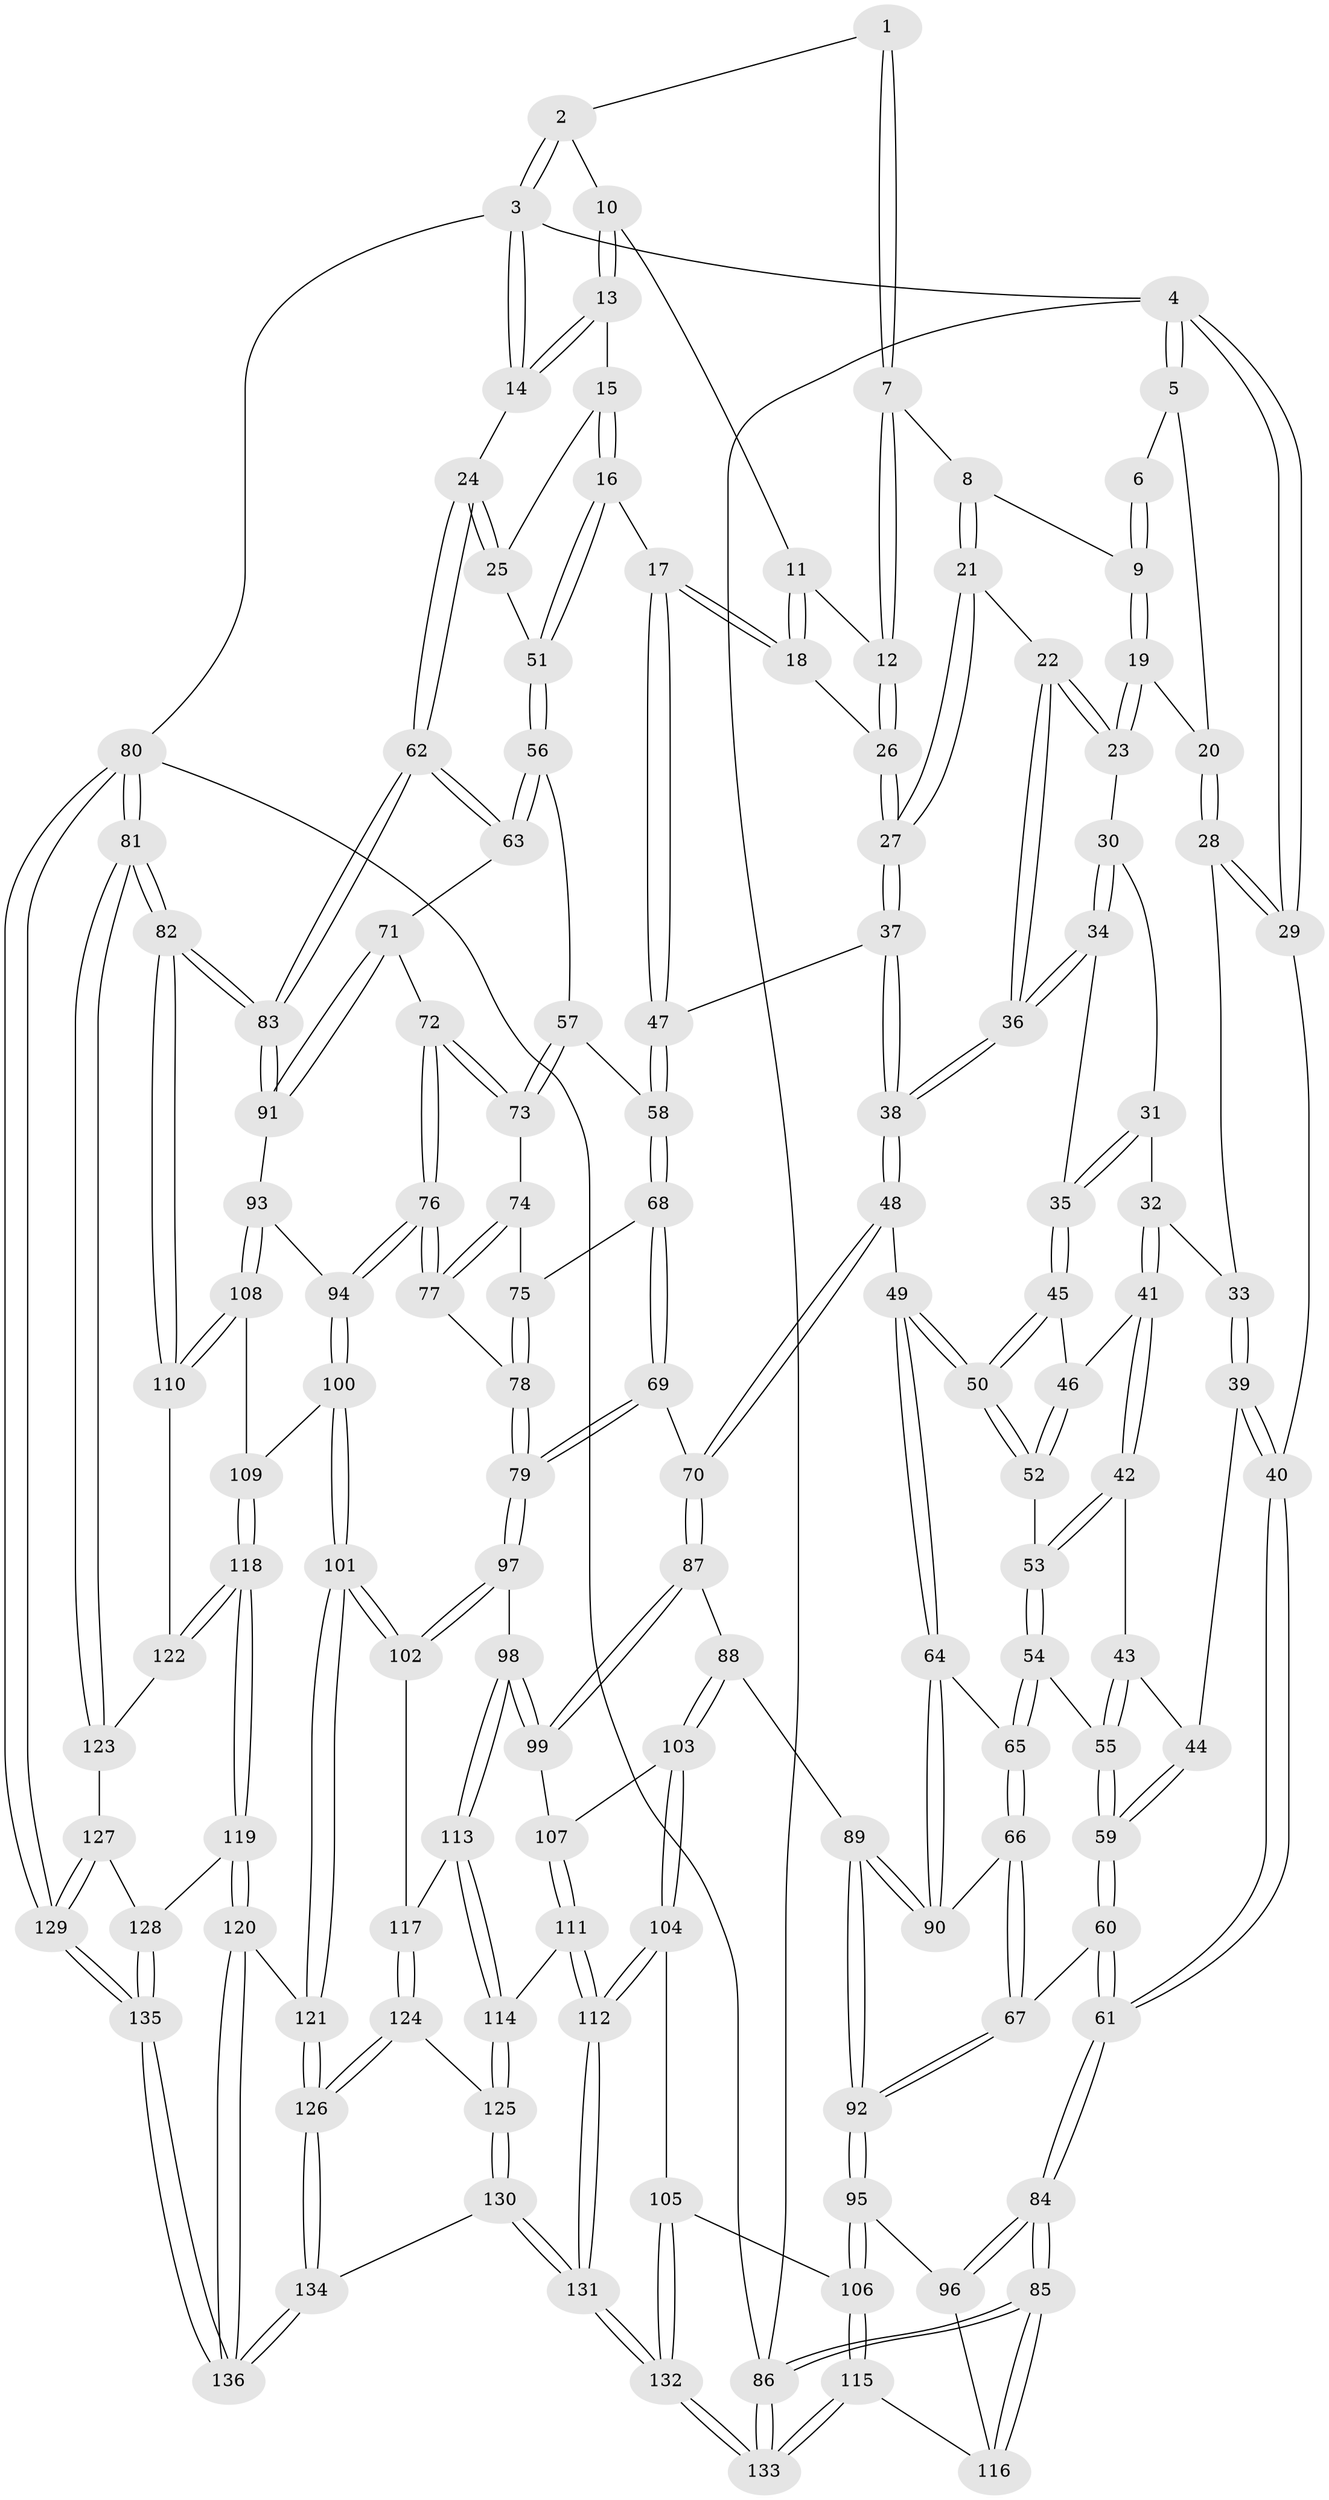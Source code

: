 // Generated by graph-tools (version 1.1) at 2025/11/02/27/25 16:11:57]
// undirected, 136 vertices, 337 edges
graph export_dot {
graph [start="1"]
  node [color=gray90,style=filled];
  1 [pos="+0.5028724800664947+0"];
  2 [pos="+0.7440491996114487+0"];
  3 [pos="+1+0"];
  4 [pos="+0+0"];
  5 [pos="+0+0"];
  6 [pos="+0.3702452133344406+0"];
  7 [pos="+0.5247618629155658+0.0389917089964227"];
  8 [pos="+0.33599638231005746+0.11360448214702894"];
  9 [pos="+0.26226035432093714+0.09267562061308052"];
  10 [pos="+0.7709840534976627+0.06198139913273618"];
  11 [pos="+0.7623383003191424+0.06922711389059621"];
  12 [pos="+0.5425984119996066+0.08574175513806886"];
  13 [pos="+0.8731368916992881+0.08788911963080247"];
  14 [pos="+1+0"];
  15 [pos="+0.866519896121207+0.1284100051474532"];
  16 [pos="+0.800046899962919+0.2793365839715116"];
  17 [pos="+0.7762399206852449+0.2666862117284496"];
  18 [pos="+0.7455648857328971+0.2223759483411408"];
  19 [pos="+0.22769369671937184+0.11497704494217223"];
  20 [pos="+0.21219813421040107+0.11761072592877966"];
  21 [pos="+0.361711433928951+0.20457612570155279"];
  22 [pos="+0.32615680841854744+0.22011267537621998"];
  23 [pos="+0.30804779816199235+0.21778178138805976"];
  24 [pos="+1+0.17340664640712072"];
  25 [pos="+1+0.2364810085163536"];
  26 [pos="+0.5437929012525513+0.10475733980942906"];
  27 [pos="+0.5001992859547956+0.2256522246153996"];
  28 [pos="+0.14218298455678602+0.1878176563261809"];
  29 [pos="+0+0"];
  30 [pos="+0.28966120791974304+0.2327771814330972"];
  31 [pos="+0.23354427366427874+0.23899627283017308"];
  32 [pos="+0.14329083932656766+0.21383926355081706"];
  33 [pos="+0.14304246365616383+0.21335442154754744"];
  34 [pos="+0.27108815112543083+0.3008308636571767"];
  35 [pos="+0.267056014320326+0.30239684032201913"];
  36 [pos="+0.3363521306956709+0.313401566040605"];
  37 [pos="+0.5103438049454362+0.3439482742287455"];
  38 [pos="+0.43049293258960963+0.40544397651300174"];
  39 [pos="+0+0.31602469153140583"];
  40 [pos="+0+0.2946633543609594"];
  41 [pos="+0.15330256683364515+0.2658596010238395"];
  42 [pos="+0.14055608644085055+0.3359843751899615"];
  43 [pos="+0.07328649878144129+0.3560767298449251"];
  44 [pos="+0+0.33659893718207967"];
  45 [pos="+0.25744796749542903+0.3099052676249604"];
  46 [pos="+0.2505036211568396+0.3119232697263359"];
  47 [pos="+0.5126903895153431+0.34479819247639154"];
  48 [pos="+0.3925164124951424+0.4633180915193323"];
  49 [pos="+0.37230210571550376+0.4690561477440304"];
  50 [pos="+0.3160610389230797+0.430714229001796"];
  51 [pos="+0.818754967700814+0.30339753751756104"];
  52 [pos="+0.21278678092070402+0.3833483061899797"];
  53 [pos="+0.17521586523206661+0.386638917946742"];
  54 [pos="+0.15895601760778832+0.43194349355897316"];
  55 [pos="+0.08512216036862633+0.4449862533280162"];
  56 [pos="+0.8234512685437653+0.37132148418822275"];
  57 [pos="+0.7726801557288759+0.4144919877182303"];
  58 [pos="+0.6028242734467066+0.42457109384483244"];
  59 [pos="+0.05984491485378725+0.4678747610312387"];
  60 [pos="+0.005218190657473433+0.5691363515591715"];
  61 [pos="+0+0.5784559348971579"];
  62 [pos="+1+0.41054486048635036"];
  63 [pos="+0.9152273305928909+0.4512101927274046"];
  64 [pos="+0.2925922095557842+0.5336982169925997"];
  65 [pos="+0.1703578463660953+0.45891094927805237"];
  66 [pos="+0.10677043349707435+0.5704338018501304"];
  67 [pos="+0.04306635509473283+0.5845845479004025"];
  68 [pos="+0.6226645891082385+0.521275727148601"];
  69 [pos="+0.5949567852448621+0.5868919766423217"];
  70 [pos="+0.4824486491518809+0.6023474338547979"];
  71 [pos="+0.8949821610458379+0.5685865505487864"];
  72 [pos="+0.7891175774091334+0.610193365384684"];
  73 [pos="+0.7486849065042118+0.49941339719330236"];
  74 [pos="+0.6868409053759662+0.5200631629889193"];
  75 [pos="+0.6655613882067061+0.5224766169686638"];
  76 [pos="+0.7604302179019662+0.6511132594875361"];
  77 [pos="+0.7469343374923256+0.6519063829889463"];
  78 [pos="+0.74400392720602+0.6523114402611889"];
  79 [pos="+0.6719040324936632+0.6669872752896223"];
  80 [pos="+1+1"];
  81 [pos="+1+0.8898480671623258"];
  82 [pos="+1+0.8569105141154714"];
  83 [pos="+1+0.658771262560394"];
  84 [pos="+0+0.7587381337596123"];
  85 [pos="+0+1"];
  86 [pos="+0+1"];
  87 [pos="+0.4750901632851106+0.6308329864083415"];
  88 [pos="+0.2883442316191719+0.6676854370065276"];
  89 [pos="+0.2652326059377824+0.648703669270684"];
  90 [pos="+0.2594747054811937+0.5918319135470288"];
  91 [pos="+0.9831420693252116+0.6589919594963481"];
  92 [pos="+0.13776737398707253+0.7667159998878883"];
  93 [pos="+0.9136772649083591+0.7372516846049031"];
  94 [pos="+0.7757695760751304+0.676036874466471"];
  95 [pos="+0.13617240977226608+0.7752721418240347"];
  96 [pos="+0.0867230821129638+0.801508185751948"];
  97 [pos="+0.605851715631256+0.7926089813388212"];
  98 [pos="+0.4869860331041081+0.7457696425084622"];
  99 [pos="+0.4764467333101061+0.7345481644293116"];
  100 [pos="+0.777121504657609+0.8224528137279015"];
  101 [pos="+0.6575589450978677+0.861575343814458"];
  102 [pos="+0.60909046096816+0.7998677490003935"];
  103 [pos="+0.3207898837303086+0.7170916596457697"];
  104 [pos="+0.2864682605531674+0.867584355785035"];
  105 [pos="+0.27727941102801273+0.8686256929154209"];
  106 [pos="+0.22106808035004266+0.854186250656998"];
  107 [pos="+0.43516481742668295+0.7431030242186399"];
  108 [pos="+0.9085026049031277+0.7846767664574414"];
  109 [pos="+0.8053936495903024+0.8329312903909007"];
  110 [pos="+0.954802378466689+0.8393966151699142"];
  111 [pos="+0.3226461923477506+0.8733566140381708"];
  112 [pos="+0.298591086050768+0.8718569733948679"];
  113 [pos="+0.44614172148616477+0.8679295351786916"];
  114 [pos="+0.3379214454015765+0.8801645250913069"];
  115 [pos="+0.10419925373319719+1"];
  116 [pos="+0.06949756115200018+0.8770385496559101"];
  117 [pos="+0.48050232855647523+0.9103294924531693"];
  118 [pos="+0.8390846131660075+0.9149394896714452"];
  119 [pos="+0.8371731782307238+0.9266656757127134"];
  120 [pos="+0.7778288989658423+0.9702882277622689"];
  121 [pos="+0.6561674618901094+0.8959608120761937"];
  122 [pos="+0.9351069019979057+0.8833803464772924"];
  123 [pos="+0.9460797780004233+0.9278427199137171"];
  124 [pos="+0.4828853052324616+0.9256096378663027"];
  125 [pos="+0.38369194616573327+0.9446231994417043"];
  126 [pos="+0.5612902519974814+1"];
  127 [pos="+0.9458914155842533+0.9299453750345539"];
  128 [pos="+0.8853503530968813+0.9793712598277627"];
  129 [pos="+1+1"];
  130 [pos="+0.44209547769394686+1"];
  131 [pos="+0.3636934925175494+1"];
  132 [pos="+0.13756504176250856+1"];
  133 [pos="+0.03137576798276625+1"];
  134 [pos="+0.5409282922546818+1"];
  135 [pos="+0.9924622687831606+1"];
  136 [pos="+0.78015622688214+1"];
  1 -- 2;
  1 -- 7;
  1 -- 7;
  2 -- 3;
  2 -- 3;
  2 -- 10;
  3 -- 4;
  3 -- 14;
  3 -- 14;
  3 -- 80;
  4 -- 5;
  4 -- 5;
  4 -- 29;
  4 -- 29;
  4 -- 86;
  5 -- 6;
  5 -- 20;
  6 -- 9;
  6 -- 9;
  7 -- 8;
  7 -- 12;
  7 -- 12;
  8 -- 9;
  8 -- 21;
  8 -- 21;
  9 -- 19;
  9 -- 19;
  10 -- 11;
  10 -- 13;
  10 -- 13;
  11 -- 12;
  11 -- 18;
  11 -- 18;
  12 -- 26;
  12 -- 26;
  13 -- 14;
  13 -- 14;
  13 -- 15;
  14 -- 24;
  15 -- 16;
  15 -- 16;
  15 -- 25;
  16 -- 17;
  16 -- 51;
  16 -- 51;
  17 -- 18;
  17 -- 18;
  17 -- 47;
  17 -- 47;
  18 -- 26;
  19 -- 20;
  19 -- 23;
  19 -- 23;
  20 -- 28;
  20 -- 28;
  21 -- 22;
  21 -- 27;
  21 -- 27;
  22 -- 23;
  22 -- 23;
  22 -- 36;
  22 -- 36;
  23 -- 30;
  24 -- 25;
  24 -- 25;
  24 -- 62;
  24 -- 62;
  25 -- 51;
  26 -- 27;
  26 -- 27;
  27 -- 37;
  27 -- 37;
  28 -- 29;
  28 -- 29;
  28 -- 33;
  29 -- 40;
  30 -- 31;
  30 -- 34;
  30 -- 34;
  31 -- 32;
  31 -- 35;
  31 -- 35;
  32 -- 33;
  32 -- 41;
  32 -- 41;
  33 -- 39;
  33 -- 39;
  34 -- 35;
  34 -- 36;
  34 -- 36;
  35 -- 45;
  35 -- 45;
  36 -- 38;
  36 -- 38;
  37 -- 38;
  37 -- 38;
  37 -- 47;
  38 -- 48;
  38 -- 48;
  39 -- 40;
  39 -- 40;
  39 -- 44;
  40 -- 61;
  40 -- 61;
  41 -- 42;
  41 -- 42;
  41 -- 46;
  42 -- 43;
  42 -- 53;
  42 -- 53;
  43 -- 44;
  43 -- 55;
  43 -- 55;
  44 -- 59;
  44 -- 59;
  45 -- 46;
  45 -- 50;
  45 -- 50;
  46 -- 52;
  46 -- 52;
  47 -- 58;
  47 -- 58;
  48 -- 49;
  48 -- 70;
  48 -- 70;
  49 -- 50;
  49 -- 50;
  49 -- 64;
  49 -- 64;
  50 -- 52;
  50 -- 52;
  51 -- 56;
  51 -- 56;
  52 -- 53;
  53 -- 54;
  53 -- 54;
  54 -- 55;
  54 -- 65;
  54 -- 65;
  55 -- 59;
  55 -- 59;
  56 -- 57;
  56 -- 63;
  56 -- 63;
  57 -- 58;
  57 -- 73;
  57 -- 73;
  58 -- 68;
  58 -- 68;
  59 -- 60;
  59 -- 60;
  60 -- 61;
  60 -- 61;
  60 -- 67;
  61 -- 84;
  61 -- 84;
  62 -- 63;
  62 -- 63;
  62 -- 83;
  62 -- 83;
  63 -- 71;
  64 -- 65;
  64 -- 90;
  64 -- 90;
  65 -- 66;
  65 -- 66;
  66 -- 67;
  66 -- 67;
  66 -- 90;
  67 -- 92;
  67 -- 92;
  68 -- 69;
  68 -- 69;
  68 -- 75;
  69 -- 70;
  69 -- 79;
  69 -- 79;
  70 -- 87;
  70 -- 87;
  71 -- 72;
  71 -- 91;
  71 -- 91;
  72 -- 73;
  72 -- 73;
  72 -- 76;
  72 -- 76;
  73 -- 74;
  74 -- 75;
  74 -- 77;
  74 -- 77;
  75 -- 78;
  75 -- 78;
  76 -- 77;
  76 -- 77;
  76 -- 94;
  76 -- 94;
  77 -- 78;
  78 -- 79;
  78 -- 79;
  79 -- 97;
  79 -- 97;
  80 -- 81;
  80 -- 81;
  80 -- 129;
  80 -- 129;
  80 -- 86;
  81 -- 82;
  81 -- 82;
  81 -- 123;
  81 -- 123;
  82 -- 83;
  82 -- 83;
  82 -- 110;
  82 -- 110;
  83 -- 91;
  83 -- 91;
  84 -- 85;
  84 -- 85;
  84 -- 96;
  84 -- 96;
  85 -- 86;
  85 -- 86;
  85 -- 116;
  85 -- 116;
  86 -- 133;
  86 -- 133;
  87 -- 88;
  87 -- 99;
  87 -- 99;
  88 -- 89;
  88 -- 103;
  88 -- 103;
  89 -- 90;
  89 -- 90;
  89 -- 92;
  89 -- 92;
  91 -- 93;
  92 -- 95;
  92 -- 95;
  93 -- 94;
  93 -- 108;
  93 -- 108;
  94 -- 100;
  94 -- 100;
  95 -- 96;
  95 -- 106;
  95 -- 106;
  96 -- 116;
  97 -- 98;
  97 -- 102;
  97 -- 102;
  98 -- 99;
  98 -- 99;
  98 -- 113;
  98 -- 113;
  99 -- 107;
  100 -- 101;
  100 -- 101;
  100 -- 109;
  101 -- 102;
  101 -- 102;
  101 -- 121;
  101 -- 121;
  102 -- 117;
  103 -- 104;
  103 -- 104;
  103 -- 107;
  104 -- 105;
  104 -- 112;
  104 -- 112;
  105 -- 106;
  105 -- 132;
  105 -- 132;
  106 -- 115;
  106 -- 115;
  107 -- 111;
  107 -- 111;
  108 -- 109;
  108 -- 110;
  108 -- 110;
  109 -- 118;
  109 -- 118;
  110 -- 122;
  111 -- 112;
  111 -- 112;
  111 -- 114;
  112 -- 131;
  112 -- 131;
  113 -- 114;
  113 -- 114;
  113 -- 117;
  114 -- 125;
  114 -- 125;
  115 -- 116;
  115 -- 133;
  115 -- 133;
  117 -- 124;
  117 -- 124;
  118 -- 119;
  118 -- 119;
  118 -- 122;
  118 -- 122;
  119 -- 120;
  119 -- 120;
  119 -- 128;
  120 -- 121;
  120 -- 136;
  120 -- 136;
  121 -- 126;
  121 -- 126;
  122 -- 123;
  123 -- 127;
  124 -- 125;
  124 -- 126;
  124 -- 126;
  125 -- 130;
  125 -- 130;
  126 -- 134;
  126 -- 134;
  127 -- 128;
  127 -- 129;
  127 -- 129;
  128 -- 135;
  128 -- 135;
  129 -- 135;
  129 -- 135;
  130 -- 131;
  130 -- 131;
  130 -- 134;
  131 -- 132;
  131 -- 132;
  132 -- 133;
  132 -- 133;
  134 -- 136;
  134 -- 136;
  135 -- 136;
  135 -- 136;
}
